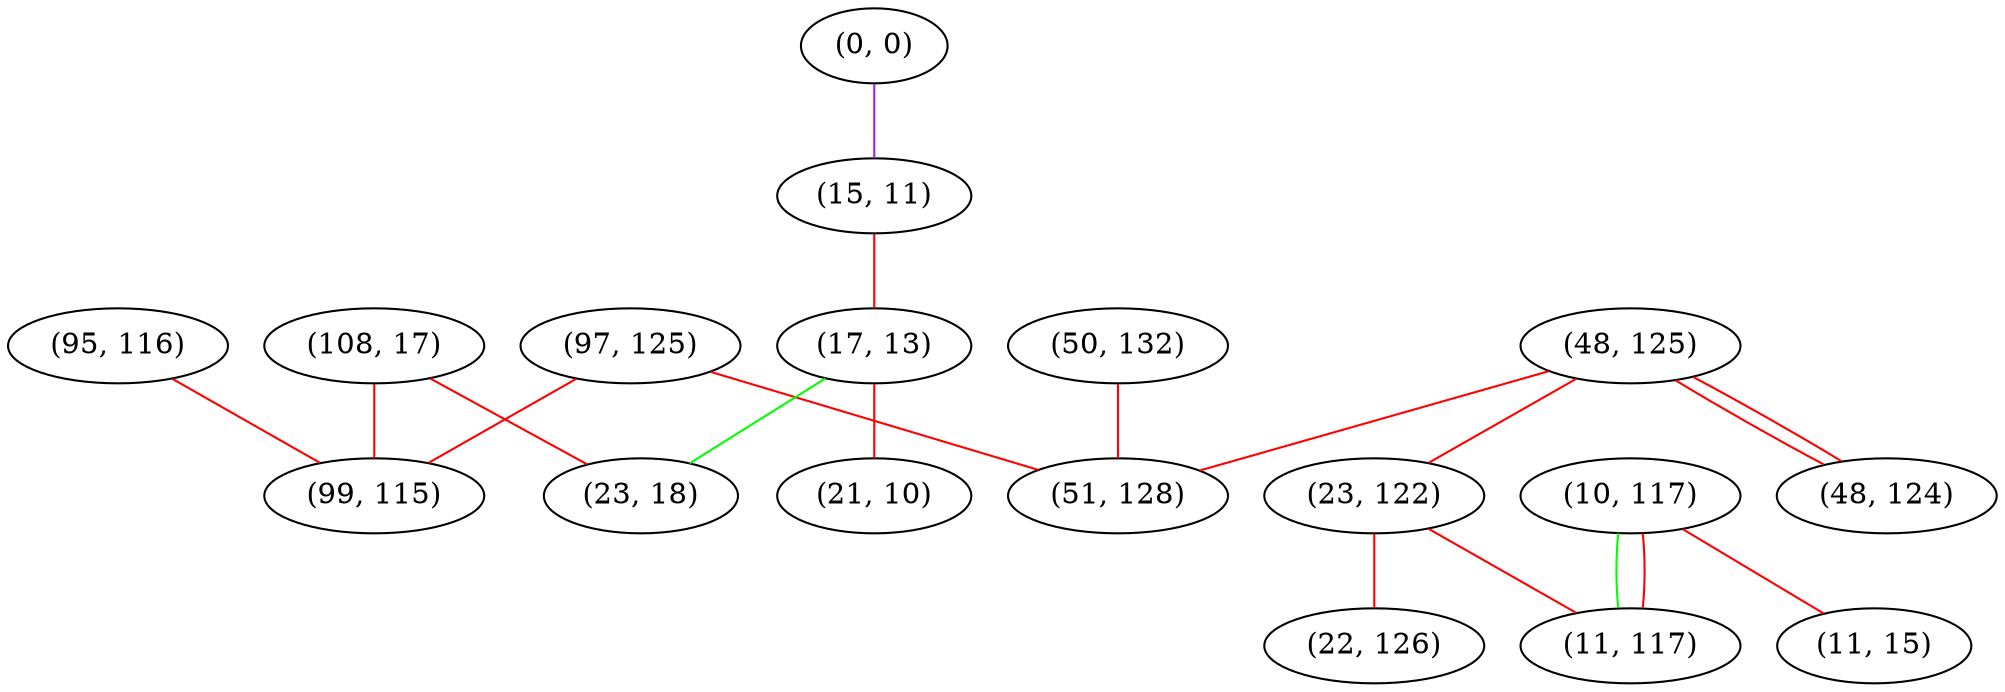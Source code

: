 graph "" {
"(97, 125)";
"(0, 0)";
"(15, 11)";
"(17, 13)";
"(48, 125)";
"(50, 132)";
"(48, 124)";
"(95, 116)";
"(10, 117)";
"(108, 17)";
"(99, 115)";
"(23, 122)";
"(11, 117)";
"(51, 128)";
"(11, 15)";
"(21, 10)";
"(23, 18)";
"(22, 126)";
"(97, 125)" -- "(51, 128)"  [color=red, key=0, weight=1];
"(97, 125)" -- "(99, 115)"  [color=red, key=0, weight=1];
"(0, 0)" -- "(15, 11)"  [color=purple, key=0, weight=4];
"(15, 11)" -- "(17, 13)"  [color=red, key=0, weight=1];
"(17, 13)" -- "(21, 10)"  [color=red, key=0, weight=1];
"(17, 13)" -- "(23, 18)"  [color=green, key=0, weight=2];
"(48, 125)" -- "(51, 128)"  [color=red, key=0, weight=1];
"(48, 125)" -- "(23, 122)"  [color=red, key=0, weight=1];
"(48, 125)" -- "(48, 124)"  [color=red, key=0, weight=1];
"(48, 125)" -- "(48, 124)"  [color=red, key=1, weight=1];
"(50, 132)" -- "(51, 128)"  [color=red, key=0, weight=1];
"(95, 116)" -- "(99, 115)"  [color=red, key=0, weight=1];
"(10, 117)" -- "(11, 15)"  [color=red, key=0, weight=1];
"(10, 117)" -- "(11, 117)"  [color=green, key=0, weight=2];
"(10, 117)" -- "(11, 117)"  [color=red, key=1, weight=1];
"(108, 17)" -- "(99, 115)"  [color=red, key=0, weight=1];
"(108, 17)" -- "(23, 18)"  [color=red, key=0, weight=1];
"(23, 122)" -- "(22, 126)"  [color=red, key=0, weight=1];
"(23, 122)" -- "(11, 117)"  [color=red, key=0, weight=1];
}
